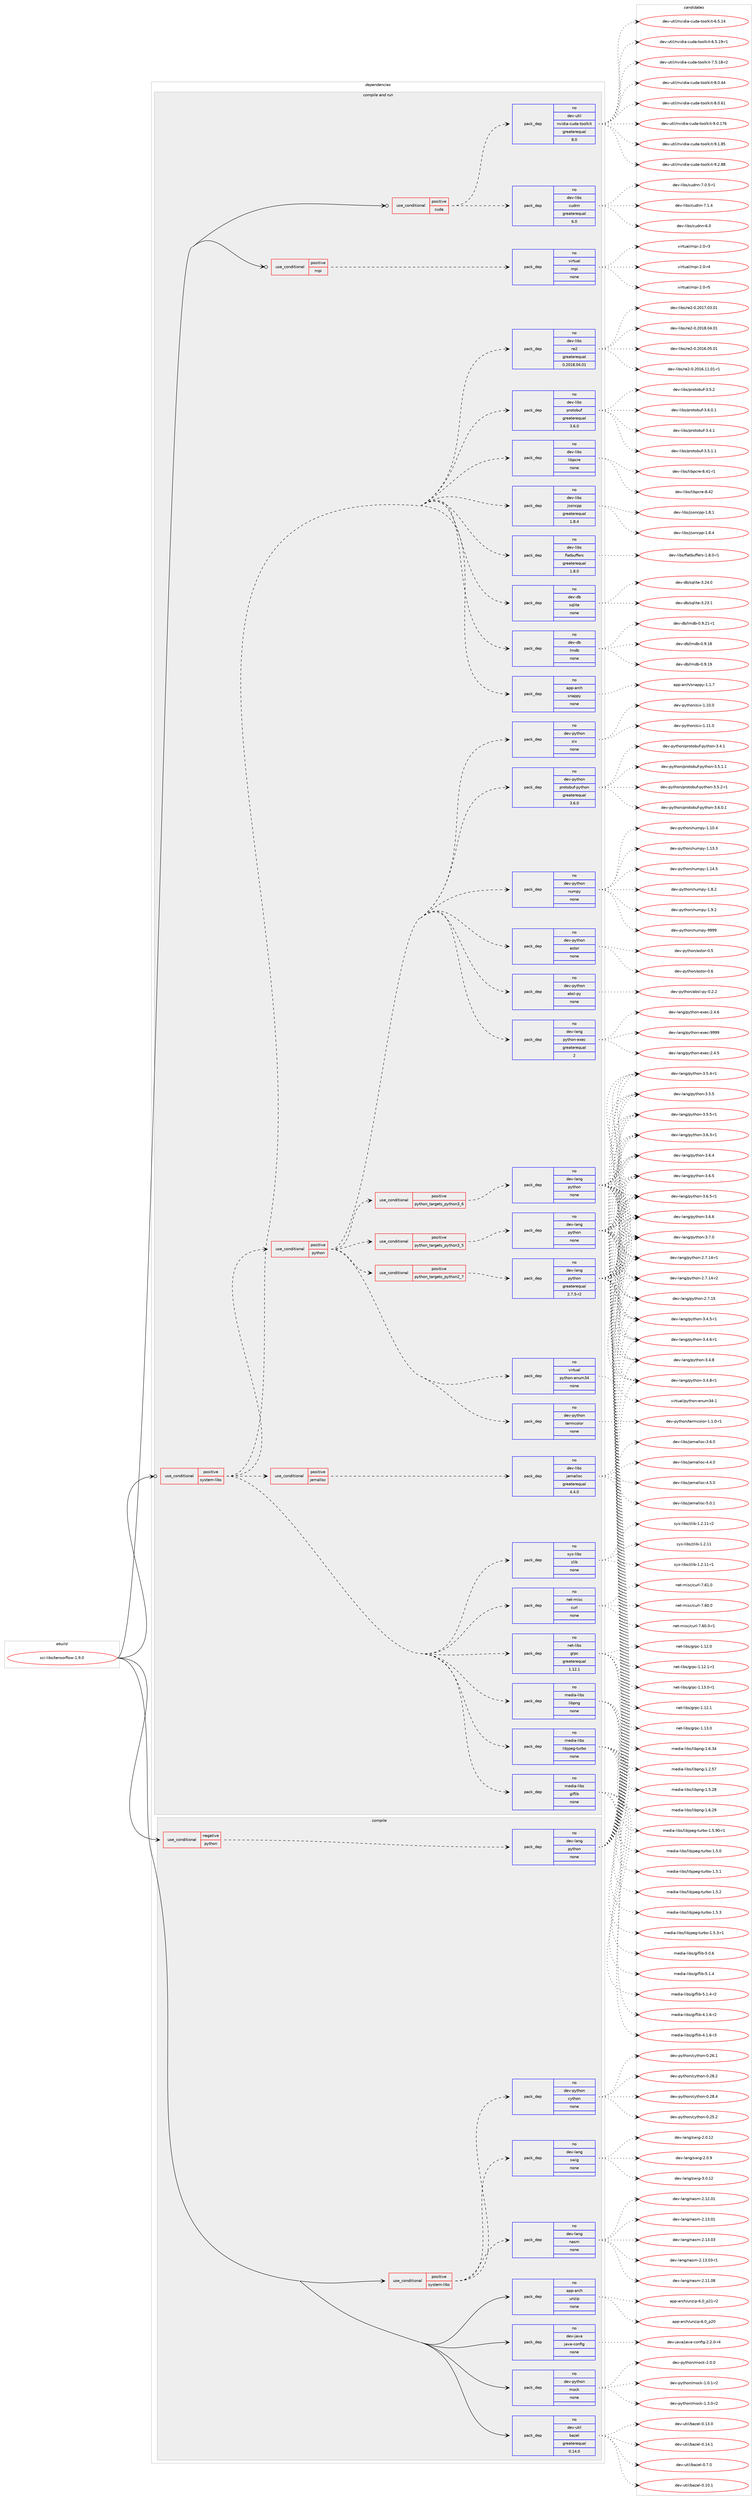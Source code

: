 digraph prolog {

# *************
# Graph options
# *************

newrank=true;
concentrate=true;
compound=true;
graph [rankdir=LR,fontname=Helvetica,fontsize=10,ranksep=1.5];#, ranksep=2.5, nodesep=0.2];
edge  [arrowhead=vee];
node  [fontname=Helvetica,fontsize=10];

# **********
# The ebuild
# **********

subgraph cluster_leftcol {
color=gray;
rank=same;
label=<<i>ebuild</i>>;
id [label="sci-libs/tensorflow-1.9.0", color=red, width=4, href="../sci-libs/tensorflow-1.9.0.svg"];
}

# ****************
# The dependencies
# ****************

subgraph cluster_midcol {
color=gray;
label=<<i>dependencies</i>>;
subgraph cluster_compile {
fillcolor="#eeeeee";
style=filled;
label=<<i>compile</i>>;
subgraph cond459 {
dependency1829 [label=<<TABLE BORDER="0" CELLBORDER="1" CELLSPACING="0" CELLPADDING="4"><TR><TD ROWSPAN="3" CELLPADDING="10">use_conditional</TD></TR><TR><TD>negative</TD></TR><TR><TD>python</TD></TR></TABLE>>, shape=none, color=red];
subgraph pack1338 {
dependency1830 [label=<<TABLE BORDER="0" CELLBORDER="1" CELLSPACING="0" CELLPADDING="4" WIDTH="220"><TR><TD ROWSPAN="6" CELLPADDING="30">pack_dep</TD></TR><TR><TD WIDTH="110">no</TD></TR><TR><TD>dev-lang</TD></TR><TR><TD>python</TD></TR><TR><TD>none</TD></TR><TR><TD></TD></TR></TABLE>>, shape=none, color=blue];
}
dependency1829:e -> dependency1830:w [weight=20,style="dashed",arrowhead="vee"];
}
id:e -> dependency1829:w [weight=20,style="solid",arrowhead="vee"];
subgraph cond460 {
dependency1831 [label=<<TABLE BORDER="0" CELLBORDER="1" CELLSPACING="0" CELLPADDING="4"><TR><TD ROWSPAN="3" CELLPADDING="10">use_conditional</TD></TR><TR><TD>positive</TD></TR><TR><TD>system-libs</TD></TR></TABLE>>, shape=none, color=red];
subgraph pack1339 {
dependency1832 [label=<<TABLE BORDER="0" CELLBORDER="1" CELLSPACING="0" CELLPADDING="4" WIDTH="220"><TR><TD ROWSPAN="6" CELLPADDING="30">pack_dep</TD></TR><TR><TD WIDTH="110">no</TD></TR><TR><TD>dev-lang</TD></TR><TR><TD>nasm</TD></TR><TR><TD>none</TD></TR><TR><TD></TD></TR></TABLE>>, shape=none, color=blue];
}
dependency1831:e -> dependency1832:w [weight=20,style="dashed",arrowhead="vee"];
subgraph pack1340 {
dependency1833 [label=<<TABLE BORDER="0" CELLBORDER="1" CELLSPACING="0" CELLPADDING="4" WIDTH="220"><TR><TD ROWSPAN="6" CELLPADDING="30">pack_dep</TD></TR><TR><TD WIDTH="110">no</TD></TR><TR><TD>dev-lang</TD></TR><TR><TD>swig</TD></TR><TR><TD>none</TD></TR><TR><TD></TD></TR></TABLE>>, shape=none, color=blue];
}
dependency1831:e -> dependency1833:w [weight=20,style="dashed",arrowhead="vee"];
subgraph pack1341 {
dependency1834 [label=<<TABLE BORDER="0" CELLBORDER="1" CELLSPACING="0" CELLPADDING="4" WIDTH="220"><TR><TD ROWSPAN="6" CELLPADDING="30">pack_dep</TD></TR><TR><TD WIDTH="110">no</TD></TR><TR><TD>dev-python</TD></TR><TR><TD>cython</TD></TR><TR><TD>none</TD></TR><TR><TD></TD></TR></TABLE>>, shape=none, color=blue];
}
dependency1831:e -> dependency1834:w [weight=20,style="dashed",arrowhead="vee"];
}
id:e -> dependency1831:w [weight=20,style="solid",arrowhead="vee"];
subgraph pack1342 {
dependency1835 [label=<<TABLE BORDER="0" CELLBORDER="1" CELLSPACING="0" CELLPADDING="4" WIDTH="220"><TR><TD ROWSPAN="6" CELLPADDING="30">pack_dep</TD></TR><TR><TD WIDTH="110">no</TD></TR><TR><TD>app-arch</TD></TR><TR><TD>unzip</TD></TR><TR><TD>none</TD></TR><TR><TD></TD></TR></TABLE>>, shape=none, color=blue];
}
id:e -> dependency1835:w [weight=20,style="solid",arrowhead="vee"];
subgraph pack1343 {
dependency1836 [label=<<TABLE BORDER="0" CELLBORDER="1" CELLSPACING="0" CELLPADDING="4" WIDTH="220"><TR><TD ROWSPAN="6" CELLPADDING="30">pack_dep</TD></TR><TR><TD WIDTH="110">no</TD></TR><TR><TD>dev-java</TD></TR><TR><TD>java-config</TD></TR><TR><TD>none</TD></TR><TR><TD></TD></TR></TABLE>>, shape=none, color=blue];
}
id:e -> dependency1836:w [weight=20,style="solid",arrowhead="vee"];
subgraph pack1344 {
dependency1837 [label=<<TABLE BORDER="0" CELLBORDER="1" CELLSPACING="0" CELLPADDING="4" WIDTH="220"><TR><TD ROWSPAN="6" CELLPADDING="30">pack_dep</TD></TR><TR><TD WIDTH="110">no</TD></TR><TR><TD>dev-python</TD></TR><TR><TD>mock</TD></TR><TR><TD>none</TD></TR><TR><TD></TD></TR></TABLE>>, shape=none, color=blue];
}
id:e -> dependency1837:w [weight=20,style="solid",arrowhead="vee"];
subgraph pack1345 {
dependency1838 [label=<<TABLE BORDER="0" CELLBORDER="1" CELLSPACING="0" CELLPADDING="4" WIDTH="220"><TR><TD ROWSPAN="6" CELLPADDING="30">pack_dep</TD></TR><TR><TD WIDTH="110">no</TD></TR><TR><TD>dev-util</TD></TR><TR><TD>bazel</TD></TR><TR><TD>greaterequal</TD></TR><TR><TD>0.14.0</TD></TR></TABLE>>, shape=none, color=blue];
}
id:e -> dependency1838:w [weight=20,style="solid",arrowhead="vee"];
}
subgraph cluster_compileandrun {
fillcolor="#eeeeee";
style=filled;
label=<<i>compile and run</i>>;
subgraph cond461 {
dependency1839 [label=<<TABLE BORDER="0" CELLBORDER="1" CELLSPACING="0" CELLPADDING="4"><TR><TD ROWSPAN="3" CELLPADDING="10">use_conditional</TD></TR><TR><TD>positive</TD></TR><TR><TD>cuda</TD></TR></TABLE>>, shape=none, color=red];
subgraph pack1346 {
dependency1840 [label=<<TABLE BORDER="0" CELLBORDER="1" CELLSPACING="0" CELLPADDING="4" WIDTH="220"><TR><TD ROWSPAN="6" CELLPADDING="30">pack_dep</TD></TR><TR><TD WIDTH="110">no</TD></TR><TR><TD>dev-util</TD></TR><TR><TD>nvidia-cuda-toolkit</TD></TR><TR><TD>greaterequal</TD></TR><TR><TD>8.0</TD></TR></TABLE>>, shape=none, color=blue];
}
dependency1839:e -> dependency1840:w [weight=20,style="dashed",arrowhead="vee"];
subgraph pack1347 {
dependency1841 [label=<<TABLE BORDER="0" CELLBORDER="1" CELLSPACING="0" CELLPADDING="4" WIDTH="220"><TR><TD ROWSPAN="6" CELLPADDING="30">pack_dep</TD></TR><TR><TD WIDTH="110">no</TD></TR><TR><TD>dev-libs</TD></TR><TR><TD>cudnn</TD></TR><TR><TD>greaterequal</TD></TR><TR><TD>6.0</TD></TR></TABLE>>, shape=none, color=blue];
}
dependency1839:e -> dependency1841:w [weight=20,style="dashed",arrowhead="vee"];
}
id:e -> dependency1839:w [weight=20,style="solid",arrowhead="odotvee"];
subgraph cond462 {
dependency1842 [label=<<TABLE BORDER="0" CELLBORDER="1" CELLSPACING="0" CELLPADDING="4"><TR><TD ROWSPAN="3" CELLPADDING="10">use_conditional</TD></TR><TR><TD>positive</TD></TR><TR><TD>mpi</TD></TR></TABLE>>, shape=none, color=red];
subgraph pack1348 {
dependency1843 [label=<<TABLE BORDER="0" CELLBORDER="1" CELLSPACING="0" CELLPADDING="4" WIDTH="220"><TR><TD ROWSPAN="6" CELLPADDING="30">pack_dep</TD></TR><TR><TD WIDTH="110">no</TD></TR><TR><TD>virtual</TD></TR><TR><TD>mpi</TD></TR><TR><TD>none</TD></TR><TR><TD></TD></TR></TABLE>>, shape=none, color=blue];
}
dependency1842:e -> dependency1843:w [weight=20,style="dashed",arrowhead="vee"];
}
id:e -> dependency1842:w [weight=20,style="solid",arrowhead="odotvee"];
subgraph cond463 {
dependency1844 [label=<<TABLE BORDER="0" CELLBORDER="1" CELLSPACING="0" CELLPADDING="4"><TR><TD ROWSPAN="3" CELLPADDING="10">use_conditional</TD></TR><TR><TD>positive</TD></TR><TR><TD>system-libs</TD></TR></TABLE>>, shape=none, color=red];
subgraph pack1349 {
dependency1845 [label=<<TABLE BORDER="0" CELLBORDER="1" CELLSPACING="0" CELLPADDING="4" WIDTH="220"><TR><TD ROWSPAN="6" CELLPADDING="30">pack_dep</TD></TR><TR><TD WIDTH="110">no</TD></TR><TR><TD>app-arch</TD></TR><TR><TD>snappy</TD></TR><TR><TD>none</TD></TR><TR><TD></TD></TR></TABLE>>, shape=none, color=blue];
}
dependency1844:e -> dependency1845:w [weight=20,style="dashed",arrowhead="vee"];
subgraph pack1350 {
dependency1846 [label=<<TABLE BORDER="0" CELLBORDER="1" CELLSPACING="0" CELLPADDING="4" WIDTH="220"><TR><TD ROWSPAN="6" CELLPADDING="30">pack_dep</TD></TR><TR><TD WIDTH="110">no</TD></TR><TR><TD>dev-db</TD></TR><TR><TD>lmdb</TD></TR><TR><TD>none</TD></TR><TR><TD></TD></TR></TABLE>>, shape=none, color=blue];
}
dependency1844:e -> dependency1846:w [weight=20,style="dashed",arrowhead="vee"];
subgraph pack1351 {
dependency1847 [label=<<TABLE BORDER="0" CELLBORDER="1" CELLSPACING="0" CELLPADDING="4" WIDTH="220"><TR><TD ROWSPAN="6" CELLPADDING="30">pack_dep</TD></TR><TR><TD WIDTH="110">no</TD></TR><TR><TD>dev-db</TD></TR><TR><TD>sqlite</TD></TR><TR><TD>none</TD></TR><TR><TD></TD></TR></TABLE>>, shape=none, color=blue];
}
dependency1844:e -> dependency1847:w [weight=20,style="dashed",arrowhead="vee"];
subgraph pack1352 {
dependency1848 [label=<<TABLE BORDER="0" CELLBORDER="1" CELLSPACING="0" CELLPADDING="4" WIDTH="220"><TR><TD ROWSPAN="6" CELLPADDING="30">pack_dep</TD></TR><TR><TD WIDTH="110">no</TD></TR><TR><TD>dev-libs</TD></TR><TR><TD>flatbuffers</TD></TR><TR><TD>greaterequal</TD></TR><TR><TD>1.8.0</TD></TR></TABLE>>, shape=none, color=blue];
}
dependency1844:e -> dependency1848:w [weight=20,style="dashed",arrowhead="vee"];
subgraph pack1353 {
dependency1849 [label=<<TABLE BORDER="0" CELLBORDER="1" CELLSPACING="0" CELLPADDING="4" WIDTH="220"><TR><TD ROWSPAN="6" CELLPADDING="30">pack_dep</TD></TR><TR><TD WIDTH="110">no</TD></TR><TR><TD>dev-libs</TD></TR><TR><TD>jsoncpp</TD></TR><TR><TD>greaterequal</TD></TR><TR><TD>1.8.4</TD></TR></TABLE>>, shape=none, color=blue];
}
dependency1844:e -> dependency1849:w [weight=20,style="dashed",arrowhead="vee"];
subgraph pack1354 {
dependency1850 [label=<<TABLE BORDER="0" CELLBORDER="1" CELLSPACING="0" CELLPADDING="4" WIDTH="220"><TR><TD ROWSPAN="6" CELLPADDING="30">pack_dep</TD></TR><TR><TD WIDTH="110">no</TD></TR><TR><TD>dev-libs</TD></TR><TR><TD>libpcre</TD></TR><TR><TD>none</TD></TR><TR><TD></TD></TR></TABLE>>, shape=none, color=blue];
}
dependency1844:e -> dependency1850:w [weight=20,style="dashed",arrowhead="vee"];
subgraph pack1355 {
dependency1851 [label=<<TABLE BORDER="0" CELLBORDER="1" CELLSPACING="0" CELLPADDING="4" WIDTH="220"><TR><TD ROWSPAN="6" CELLPADDING="30">pack_dep</TD></TR><TR><TD WIDTH="110">no</TD></TR><TR><TD>dev-libs</TD></TR><TR><TD>protobuf</TD></TR><TR><TD>greaterequal</TD></TR><TR><TD>3.6.0</TD></TR></TABLE>>, shape=none, color=blue];
}
dependency1844:e -> dependency1851:w [weight=20,style="dashed",arrowhead="vee"];
subgraph pack1356 {
dependency1852 [label=<<TABLE BORDER="0" CELLBORDER="1" CELLSPACING="0" CELLPADDING="4" WIDTH="220"><TR><TD ROWSPAN="6" CELLPADDING="30">pack_dep</TD></TR><TR><TD WIDTH="110">no</TD></TR><TR><TD>dev-libs</TD></TR><TR><TD>re2</TD></TR><TR><TD>greaterequal</TD></TR><TR><TD>0.2018.04.01</TD></TR></TABLE>>, shape=none, color=blue];
}
dependency1844:e -> dependency1852:w [weight=20,style="dashed",arrowhead="vee"];
subgraph pack1357 {
dependency1853 [label=<<TABLE BORDER="0" CELLBORDER="1" CELLSPACING="0" CELLPADDING="4" WIDTH="220"><TR><TD ROWSPAN="6" CELLPADDING="30">pack_dep</TD></TR><TR><TD WIDTH="110">no</TD></TR><TR><TD>media-libs</TD></TR><TR><TD>giflib</TD></TR><TR><TD>none</TD></TR><TR><TD></TD></TR></TABLE>>, shape=none, color=blue];
}
dependency1844:e -> dependency1853:w [weight=20,style="dashed",arrowhead="vee"];
subgraph pack1358 {
dependency1854 [label=<<TABLE BORDER="0" CELLBORDER="1" CELLSPACING="0" CELLPADDING="4" WIDTH="220"><TR><TD ROWSPAN="6" CELLPADDING="30">pack_dep</TD></TR><TR><TD WIDTH="110">no</TD></TR><TR><TD>media-libs</TD></TR><TR><TD>libjpeg-turbo</TD></TR><TR><TD>none</TD></TR><TR><TD></TD></TR></TABLE>>, shape=none, color=blue];
}
dependency1844:e -> dependency1854:w [weight=20,style="dashed",arrowhead="vee"];
subgraph pack1359 {
dependency1855 [label=<<TABLE BORDER="0" CELLBORDER="1" CELLSPACING="0" CELLPADDING="4" WIDTH="220"><TR><TD ROWSPAN="6" CELLPADDING="30">pack_dep</TD></TR><TR><TD WIDTH="110">no</TD></TR><TR><TD>media-libs</TD></TR><TR><TD>libpng</TD></TR><TR><TD>none</TD></TR><TR><TD></TD></TR></TABLE>>, shape=none, color=blue];
}
dependency1844:e -> dependency1855:w [weight=20,style="dashed",arrowhead="vee"];
subgraph pack1360 {
dependency1856 [label=<<TABLE BORDER="0" CELLBORDER="1" CELLSPACING="0" CELLPADDING="4" WIDTH="220"><TR><TD ROWSPAN="6" CELLPADDING="30">pack_dep</TD></TR><TR><TD WIDTH="110">no</TD></TR><TR><TD>net-libs</TD></TR><TR><TD>grpc</TD></TR><TR><TD>greaterequal</TD></TR><TR><TD>1.12.1</TD></TR></TABLE>>, shape=none, color=blue];
}
dependency1844:e -> dependency1856:w [weight=20,style="dashed",arrowhead="vee"];
subgraph pack1361 {
dependency1857 [label=<<TABLE BORDER="0" CELLBORDER="1" CELLSPACING="0" CELLPADDING="4" WIDTH="220"><TR><TD ROWSPAN="6" CELLPADDING="30">pack_dep</TD></TR><TR><TD WIDTH="110">no</TD></TR><TR><TD>net-misc</TD></TR><TR><TD>curl</TD></TR><TR><TD>none</TD></TR><TR><TD></TD></TR></TABLE>>, shape=none, color=blue];
}
dependency1844:e -> dependency1857:w [weight=20,style="dashed",arrowhead="vee"];
subgraph pack1362 {
dependency1858 [label=<<TABLE BORDER="0" CELLBORDER="1" CELLSPACING="0" CELLPADDING="4" WIDTH="220"><TR><TD ROWSPAN="6" CELLPADDING="30">pack_dep</TD></TR><TR><TD WIDTH="110">no</TD></TR><TR><TD>sys-libs</TD></TR><TR><TD>zlib</TD></TR><TR><TD>none</TD></TR><TR><TD></TD></TR></TABLE>>, shape=none, color=blue];
}
dependency1844:e -> dependency1858:w [weight=20,style="dashed",arrowhead="vee"];
subgraph cond464 {
dependency1859 [label=<<TABLE BORDER="0" CELLBORDER="1" CELLSPACING="0" CELLPADDING="4"><TR><TD ROWSPAN="3" CELLPADDING="10">use_conditional</TD></TR><TR><TD>positive</TD></TR><TR><TD>jemalloc</TD></TR></TABLE>>, shape=none, color=red];
subgraph pack1363 {
dependency1860 [label=<<TABLE BORDER="0" CELLBORDER="1" CELLSPACING="0" CELLPADDING="4" WIDTH="220"><TR><TD ROWSPAN="6" CELLPADDING="30">pack_dep</TD></TR><TR><TD WIDTH="110">no</TD></TR><TR><TD>dev-libs</TD></TR><TR><TD>jemalloc</TD></TR><TR><TD>greaterequal</TD></TR><TR><TD>4.4.0</TD></TR></TABLE>>, shape=none, color=blue];
}
dependency1859:e -> dependency1860:w [weight=20,style="dashed",arrowhead="vee"];
}
dependency1844:e -> dependency1859:w [weight=20,style="dashed",arrowhead="vee"];
subgraph cond465 {
dependency1861 [label=<<TABLE BORDER="0" CELLBORDER="1" CELLSPACING="0" CELLPADDING="4"><TR><TD ROWSPAN="3" CELLPADDING="10">use_conditional</TD></TR><TR><TD>positive</TD></TR><TR><TD>python</TD></TR></TABLE>>, shape=none, color=red];
subgraph cond466 {
dependency1862 [label=<<TABLE BORDER="0" CELLBORDER="1" CELLSPACING="0" CELLPADDING="4"><TR><TD ROWSPAN="3" CELLPADDING="10">use_conditional</TD></TR><TR><TD>positive</TD></TR><TR><TD>python_targets_python2_7</TD></TR></TABLE>>, shape=none, color=red];
subgraph pack1364 {
dependency1863 [label=<<TABLE BORDER="0" CELLBORDER="1" CELLSPACING="0" CELLPADDING="4" WIDTH="220"><TR><TD ROWSPAN="6" CELLPADDING="30">pack_dep</TD></TR><TR><TD WIDTH="110">no</TD></TR><TR><TD>dev-lang</TD></TR><TR><TD>python</TD></TR><TR><TD>greaterequal</TD></TR><TR><TD>2.7.5-r2</TD></TR></TABLE>>, shape=none, color=blue];
}
dependency1862:e -> dependency1863:w [weight=20,style="dashed",arrowhead="vee"];
}
dependency1861:e -> dependency1862:w [weight=20,style="dashed",arrowhead="vee"];
subgraph cond467 {
dependency1864 [label=<<TABLE BORDER="0" CELLBORDER="1" CELLSPACING="0" CELLPADDING="4"><TR><TD ROWSPAN="3" CELLPADDING="10">use_conditional</TD></TR><TR><TD>positive</TD></TR><TR><TD>python_targets_python3_5</TD></TR></TABLE>>, shape=none, color=red];
subgraph pack1365 {
dependency1865 [label=<<TABLE BORDER="0" CELLBORDER="1" CELLSPACING="0" CELLPADDING="4" WIDTH="220"><TR><TD ROWSPAN="6" CELLPADDING="30">pack_dep</TD></TR><TR><TD WIDTH="110">no</TD></TR><TR><TD>dev-lang</TD></TR><TR><TD>python</TD></TR><TR><TD>none</TD></TR><TR><TD></TD></TR></TABLE>>, shape=none, color=blue];
}
dependency1864:e -> dependency1865:w [weight=20,style="dashed",arrowhead="vee"];
}
dependency1861:e -> dependency1864:w [weight=20,style="dashed",arrowhead="vee"];
subgraph cond468 {
dependency1866 [label=<<TABLE BORDER="0" CELLBORDER="1" CELLSPACING="0" CELLPADDING="4"><TR><TD ROWSPAN="3" CELLPADDING="10">use_conditional</TD></TR><TR><TD>positive</TD></TR><TR><TD>python_targets_python3_6</TD></TR></TABLE>>, shape=none, color=red];
subgraph pack1366 {
dependency1867 [label=<<TABLE BORDER="0" CELLBORDER="1" CELLSPACING="0" CELLPADDING="4" WIDTH="220"><TR><TD ROWSPAN="6" CELLPADDING="30">pack_dep</TD></TR><TR><TD WIDTH="110">no</TD></TR><TR><TD>dev-lang</TD></TR><TR><TD>python</TD></TR><TR><TD>none</TD></TR><TR><TD></TD></TR></TABLE>>, shape=none, color=blue];
}
dependency1866:e -> dependency1867:w [weight=20,style="dashed",arrowhead="vee"];
}
dependency1861:e -> dependency1866:w [weight=20,style="dashed",arrowhead="vee"];
subgraph pack1367 {
dependency1868 [label=<<TABLE BORDER="0" CELLBORDER="1" CELLSPACING="0" CELLPADDING="4" WIDTH="220"><TR><TD ROWSPAN="6" CELLPADDING="30">pack_dep</TD></TR><TR><TD WIDTH="110">no</TD></TR><TR><TD>dev-lang</TD></TR><TR><TD>python-exec</TD></TR><TR><TD>greaterequal</TD></TR><TR><TD>2</TD></TR></TABLE>>, shape=none, color=blue];
}
dependency1861:e -> dependency1868:w [weight=20,style="dashed",arrowhead="vee"];
subgraph pack1368 {
dependency1869 [label=<<TABLE BORDER="0" CELLBORDER="1" CELLSPACING="0" CELLPADDING="4" WIDTH="220"><TR><TD ROWSPAN="6" CELLPADDING="30">pack_dep</TD></TR><TR><TD WIDTH="110">no</TD></TR><TR><TD>dev-python</TD></TR><TR><TD>absl-py</TD></TR><TR><TD>none</TD></TR><TR><TD></TD></TR></TABLE>>, shape=none, color=blue];
}
dependency1861:e -> dependency1869:w [weight=20,style="dashed",arrowhead="vee"];
subgraph pack1369 {
dependency1870 [label=<<TABLE BORDER="0" CELLBORDER="1" CELLSPACING="0" CELLPADDING="4" WIDTH="220"><TR><TD ROWSPAN="6" CELLPADDING="30">pack_dep</TD></TR><TR><TD WIDTH="110">no</TD></TR><TR><TD>dev-python</TD></TR><TR><TD>astor</TD></TR><TR><TD>none</TD></TR><TR><TD></TD></TR></TABLE>>, shape=none, color=blue];
}
dependency1861:e -> dependency1870:w [weight=20,style="dashed",arrowhead="vee"];
subgraph pack1370 {
dependency1871 [label=<<TABLE BORDER="0" CELLBORDER="1" CELLSPACING="0" CELLPADDING="4" WIDTH="220"><TR><TD ROWSPAN="6" CELLPADDING="30">pack_dep</TD></TR><TR><TD WIDTH="110">no</TD></TR><TR><TD>dev-python</TD></TR><TR><TD>numpy</TD></TR><TR><TD>none</TD></TR><TR><TD></TD></TR></TABLE>>, shape=none, color=blue];
}
dependency1861:e -> dependency1871:w [weight=20,style="dashed",arrowhead="vee"];
subgraph pack1371 {
dependency1872 [label=<<TABLE BORDER="0" CELLBORDER="1" CELLSPACING="0" CELLPADDING="4" WIDTH="220"><TR><TD ROWSPAN="6" CELLPADDING="30">pack_dep</TD></TR><TR><TD WIDTH="110">no</TD></TR><TR><TD>dev-python</TD></TR><TR><TD>protobuf-python</TD></TR><TR><TD>greaterequal</TD></TR><TR><TD>3.6.0</TD></TR></TABLE>>, shape=none, color=blue];
}
dependency1861:e -> dependency1872:w [weight=20,style="dashed",arrowhead="vee"];
subgraph pack1372 {
dependency1873 [label=<<TABLE BORDER="0" CELLBORDER="1" CELLSPACING="0" CELLPADDING="4" WIDTH="220"><TR><TD ROWSPAN="6" CELLPADDING="30">pack_dep</TD></TR><TR><TD WIDTH="110">no</TD></TR><TR><TD>dev-python</TD></TR><TR><TD>six</TD></TR><TR><TD>none</TD></TR><TR><TD></TD></TR></TABLE>>, shape=none, color=blue];
}
dependency1861:e -> dependency1873:w [weight=20,style="dashed",arrowhead="vee"];
subgraph pack1373 {
dependency1874 [label=<<TABLE BORDER="0" CELLBORDER="1" CELLSPACING="0" CELLPADDING="4" WIDTH="220"><TR><TD ROWSPAN="6" CELLPADDING="30">pack_dep</TD></TR><TR><TD WIDTH="110">no</TD></TR><TR><TD>dev-python</TD></TR><TR><TD>termcolor</TD></TR><TR><TD>none</TD></TR><TR><TD></TD></TR></TABLE>>, shape=none, color=blue];
}
dependency1861:e -> dependency1874:w [weight=20,style="dashed",arrowhead="vee"];
subgraph pack1374 {
dependency1875 [label=<<TABLE BORDER="0" CELLBORDER="1" CELLSPACING="0" CELLPADDING="4" WIDTH="220"><TR><TD ROWSPAN="6" CELLPADDING="30">pack_dep</TD></TR><TR><TD WIDTH="110">no</TD></TR><TR><TD>virtual</TD></TR><TR><TD>python-enum34</TD></TR><TR><TD>none</TD></TR><TR><TD></TD></TR></TABLE>>, shape=none, color=blue];
}
dependency1861:e -> dependency1875:w [weight=20,style="dashed",arrowhead="vee"];
}
dependency1844:e -> dependency1861:w [weight=20,style="dashed",arrowhead="vee"];
}
id:e -> dependency1844:w [weight=20,style="solid",arrowhead="odotvee"];
}
subgraph cluster_run {
fillcolor="#eeeeee";
style=filled;
label=<<i>run</i>>;
}
}

# **************
# The candidates
# **************

subgraph cluster_choices {
rank=same;
color=gray;
label=<<i>candidates</i>>;

subgraph choice1338 {
color=black;
nodesep=1;
choice100101118451089711010347112121116104111110455046554649524511449 [label="dev-lang/python-2.7.14-r1", color=red, width=4,href="../dev-lang/python-2.7.14-r1.svg"];
choice100101118451089711010347112121116104111110455046554649524511450 [label="dev-lang/python-2.7.14-r2", color=red, width=4,href="../dev-lang/python-2.7.14-r2.svg"];
choice10010111845108971101034711212111610411111045504655464953 [label="dev-lang/python-2.7.15", color=red, width=4,href="../dev-lang/python-2.7.15.svg"];
choice1001011184510897110103471121211161041111104551465246534511449 [label="dev-lang/python-3.4.5-r1", color=red, width=4,href="../dev-lang/python-3.4.5-r1.svg"];
choice1001011184510897110103471121211161041111104551465246544511449 [label="dev-lang/python-3.4.6-r1", color=red, width=4,href="../dev-lang/python-3.4.6-r1.svg"];
choice100101118451089711010347112121116104111110455146524656 [label="dev-lang/python-3.4.8", color=red, width=4,href="../dev-lang/python-3.4.8.svg"];
choice1001011184510897110103471121211161041111104551465246564511449 [label="dev-lang/python-3.4.8-r1", color=red, width=4,href="../dev-lang/python-3.4.8-r1.svg"];
choice1001011184510897110103471121211161041111104551465346524511449 [label="dev-lang/python-3.5.4-r1", color=red, width=4,href="../dev-lang/python-3.5.4-r1.svg"];
choice100101118451089711010347112121116104111110455146534653 [label="dev-lang/python-3.5.5", color=red, width=4,href="../dev-lang/python-3.5.5.svg"];
choice1001011184510897110103471121211161041111104551465346534511449 [label="dev-lang/python-3.5.5-r1", color=red, width=4,href="../dev-lang/python-3.5.5-r1.svg"];
choice1001011184510897110103471121211161041111104551465446514511449 [label="dev-lang/python-3.6.3-r1", color=red, width=4,href="../dev-lang/python-3.6.3-r1.svg"];
choice100101118451089711010347112121116104111110455146544652 [label="dev-lang/python-3.6.4", color=red, width=4,href="../dev-lang/python-3.6.4.svg"];
choice100101118451089711010347112121116104111110455146544653 [label="dev-lang/python-3.6.5", color=red, width=4,href="../dev-lang/python-3.6.5.svg"];
choice1001011184510897110103471121211161041111104551465446534511449 [label="dev-lang/python-3.6.5-r1", color=red, width=4,href="../dev-lang/python-3.6.5-r1.svg"];
choice100101118451089711010347112121116104111110455146544654 [label="dev-lang/python-3.6.6", color=red, width=4,href="../dev-lang/python-3.6.6.svg"];
choice100101118451089711010347112121116104111110455146554648 [label="dev-lang/python-3.7.0", color=red, width=4,href="../dev-lang/python-3.7.0.svg"];
dependency1830:e -> choice100101118451089711010347112121116104111110455046554649524511449:w [style=dotted,weight="100"];
dependency1830:e -> choice100101118451089711010347112121116104111110455046554649524511450:w [style=dotted,weight="100"];
dependency1830:e -> choice10010111845108971101034711212111610411111045504655464953:w [style=dotted,weight="100"];
dependency1830:e -> choice1001011184510897110103471121211161041111104551465246534511449:w [style=dotted,weight="100"];
dependency1830:e -> choice1001011184510897110103471121211161041111104551465246544511449:w [style=dotted,weight="100"];
dependency1830:e -> choice100101118451089711010347112121116104111110455146524656:w [style=dotted,weight="100"];
dependency1830:e -> choice1001011184510897110103471121211161041111104551465246564511449:w [style=dotted,weight="100"];
dependency1830:e -> choice1001011184510897110103471121211161041111104551465346524511449:w [style=dotted,weight="100"];
dependency1830:e -> choice100101118451089711010347112121116104111110455146534653:w [style=dotted,weight="100"];
dependency1830:e -> choice1001011184510897110103471121211161041111104551465346534511449:w [style=dotted,weight="100"];
dependency1830:e -> choice1001011184510897110103471121211161041111104551465446514511449:w [style=dotted,weight="100"];
dependency1830:e -> choice100101118451089711010347112121116104111110455146544652:w [style=dotted,weight="100"];
dependency1830:e -> choice100101118451089711010347112121116104111110455146544653:w [style=dotted,weight="100"];
dependency1830:e -> choice1001011184510897110103471121211161041111104551465446534511449:w [style=dotted,weight="100"];
dependency1830:e -> choice100101118451089711010347112121116104111110455146544654:w [style=dotted,weight="100"];
dependency1830:e -> choice100101118451089711010347112121116104111110455146554648:w [style=dotted,weight="100"];
}
subgraph choice1339 {
color=black;
nodesep=1;
choice100101118451089711010347110971151094550464949464856 [label="dev-lang/nasm-2.11.08", color=red, width=4,href="../dev-lang/nasm-2.11.08.svg"];
choice100101118451089711010347110971151094550464950464849 [label="dev-lang/nasm-2.12.01", color=red, width=4,href="../dev-lang/nasm-2.12.01.svg"];
choice100101118451089711010347110971151094550464951464849 [label="dev-lang/nasm-2.13.01", color=red, width=4,href="../dev-lang/nasm-2.13.01.svg"];
choice100101118451089711010347110971151094550464951464851 [label="dev-lang/nasm-2.13.03", color=red, width=4,href="../dev-lang/nasm-2.13.03.svg"];
choice1001011184510897110103471109711510945504649514648514511449 [label="dev-lang/nasm-2.13.03-r1", color=red, width=4,href="../dev-lang/nasm-2.13.03-r1.svg"];
dependency1832:e -> choice100101118451089711010347110971151094550464949464856:w [style=dotted,weight="100"];
dependency1832:e -> choice100101118451089711010347110971151094550464950464849:w [style=dotted,weight="100"];
dependency1832:e -> choice100101118451089711010347110971151094550464951464849:w [style=dotted,weight="100"];
dependency1832:e -> choice100101118451089711010347110971151094550464951464851:w [style=dotted,weight="100"];
dependency1832:e -> choice1001011184510897110103471109711510945504649514648514511449:w [style=dotted,weight="100"];
}
subgraph choice1340 {
color=black;
nodesep=1;
choice10010111845108971101034711511910510345504648464950 [label="dev-lang/swig-2.0.12", color=red, width=4,href="../dev-lang/swig-2.0.12.svg"];
choice100101118451089711010347115119105103455046484657 [label="dev-lang/swig-2.0.9", color=red, width=4,href="../dev-lang/swig-2.0.9.svg"];
choice10010111845108971101034711511910510345514648464950 [label="dev-lang/swig-3.0.12", color=red, width=4,href="../dev-lang/swig-3.0.12.svg"];
dependency1833:e -> choice10010111845108971101034711511910510345504648464950:w [style=dotted,weight="100"];
dependency1833:e -> choice100101118451089711010347115119105103455046484657:w [style=dotted,weight="100"];
dependency1833:e -> choice10010111845108971101034711511910510345514648464950:w [style=dotted,weight="100"];
}
subgraph choice1341 {
color=black;
nodesep=1;
choice10010111845112121116104111110479912111610411111045484650534650 [label="dev-python/cython-0.25.2", color=red, width=4,href="../dev-python/cython-0.25.2.svg"];
choice10010111845112121116104111110479912111610411111045484650544649 [label="dev-python/cython-0.26.1", color=red, width=4,href="../dev-python/cython-0.26.1.svg"];
choice10010111845112121116104111110479912111610411111045484650564650 [label="dev-python/cython-0.28.2", color=red, width=4,href="../dev-python/cython-0.28.2.svg"];
choice10010111845112121116104111110479912111610411111045484650564652 [label="dev-python/cython-0.28.4", color=red, width=4,href="../dev-python/cython-0.28.4.svg"];
dependency1834:e -> choice10010111845112121116104111110479912111610411111045484650534650:w [style=dotted,weight="100"];
dependency1834:e -> choice10010111845112121116104111110479912111610411111045484650544649:w [style=dotted,weight="100"];
dependency1834:e -> choice10010111845112121116104111110479912111610411111045484650564650:w [style=dotted,weight="100"];
dependency1834:e -> choice10010111845112121116104111110479912111610411111045484650564652:w [style=dotted,weight="100"];
}
subgraph choice1342 {
color=black;
nodesep=1;
choice971121124597114991044711711012210511245544648951125048 [label="app-arch/unzip-6.0_p20", color=red, width=4,href="../app-arch/unzip-6.0_p20.svg"];
choice9711211245971149910447117110122105112455446489511250494511450 [label="app-arch/unzip-6.0_p21-r2", color=red, width=4,href="../app-arch/unzip-6.0_p21-r2.svg"];
dependency1835:e -> choice971121124597114991044711711012210511245544648951125048:w [style=dotted,weight="100"];
dependency1835:e -> choice9711211245971149910447117110122105112455446489511250494511450:w [style=dotted,weight="100"];
}
subgraph choice1343 {
color=black;
nodesep=1;
choice10010111845106971189747106971189745991111101021051034550465046484511452 [label="dev-java/java-config-2.2.0-r4", color=red, width=4,href="../dev-java/java-config-2.2.0-r4.svg"];
dependency1836:e -> choice10010111845106971189747106971189745991111101021051034550465046484511452:w [style=dotted,weight="100"];
}
subgraph choice1344 {
color=black;
nodesep=1;
choice1001011184511212111610411111047109111991074549464846494511450 [label="dev-python/mock-1.0.1-r2", color=red, width=4,href="../dev-python/mock-1.0.1-r2.svg"];
choice1001011184511212111610411111047109111991074549465146484511450 [label="dev-python/mock-1.3.0-r2", color=red, width=4,href="../dev-python/mock-1.3.0-r2.svg"];
choice100101118451121211161041111104710911199107455046484648 [label="dev-python/mock-2.0.0", color=red, width=4,href="../dev-python/mock-2.0.0.svg"];
dependency1837:e -> choice1001011184511212111610411111047109111991074549464846494511450:w [style=dotted,weight="100"];
dependency1837:e -> choice1001011184511212111610411111047109111991074549465146484511450:w [style=dotted,weight="100"];
dependency1837:e -> choice100101118451121211161041111104710911199107455046484648:w [style=dotted,weight="100"];
}
subgraph choice1345 {
color=black;
nodesep=1;
choice1001011184511711610510847989712210110845484649484649 [label="dev-util/bazel-0.10.1", color=red, width=4,href="../dev-util/bazel-0.10.1.svg"];
choice1001011184511711610510847989712210110845484649514648 [label="dev-util/bazel-0.13.0", color=red, width=4,href="../dev-util/bazel-0.13.0.svg"];
choice1001011184511711610510847989712210110845484649524649 [label="dev-util/bazel-0.14.1", color=red, width=4,href="../dev-util/bazel-0.14.1.svg"];
choice10010111845117116105108479897122101108454846554648 [label="dev-util/bazel-0.7.0", color=red, width=4,href="../dev-util/bazel-0.7.0.svg"];
dependency1838:e -> choice1001011184511711610510847989712210110845484649484649:w [style=dotted,weight="100"];
dependency1838:e -> choice1001011184511711610510847989712210110845484649514648:w [style=dotted,weight="100"];
dependency1838:e -> choice1001011184511711610510847989712210110845484649524649:w [style=dotted,weight="100"];
dependency1838:e -> choice10010111845117116105108479897122101108454846554648:w [style=dotted,weight="100"];
}
subgraph choice1346 {
color=black;
nodesep=1;
choice1001011184511711610510847110118105100105974599117100974511611111110810710511645544653464952 [label="dev-util/nvidia-cuda-toolkit-6.5.14", color=red, width=4,href="../dev-util/nvidia-cuda-toolkit-6.5.14.svg"];
choice10010111845117116105108471101181051001059745991171009745116111111108107105116455446534649574511449 [label="dev-util/nvidia-cuda-toolkit-6.5.19-r1", color=red, width=4,href="../dev-util/nvidia-cuda-toolkit-6.5.19-r1.svg"];
choice10010111845117116105108471101181051001059745991171009745116111111108107105116455546534649564511450 [label="dev-util/nvidia-cuda-toolkit-7.5.18-r2", color=red, width=4,href="../dev-util/nvidia-cuda-toolkit-7.5.18-r2.svg"];
choice1001011184511711610510847110118105100105974599117100974511611111110810710511645564648465252 [label="dev-util/nvidia-cuda-toolkit-8.0.44", color=red, width=4,href="../dev-util/nvidia-cuda-toolkit-8.0.44.svg"];
choice1001011184511711610510847110118105100105974599117100974511611111110810710511645564648465449 [label="dev-util/nvidia-cuda-toolkit-8.0.61", color=red, width=4,href="../dev-util/nvidia-cuda-toolkit-8.0.61.svg"];
choice100101118451171161051084711011810510010597459911710097451161111111081071051164557464846495554 [label="dev-util/nvidia-cuda-toolkit-9.0.176", color=red, width=4,href="../dev-util/nvidia-cuda-toolkit-9.0.176.svg"];
choice1001011184511711610510847110118105100105974599117100974511611111110810710511645574649465653 [label="dev-util/nvidia-cuda-toolkit-9.1.85", color=red, width=4,href="../dev-util/nvidia-cuda-toolkit-9.1.85.svg"];
choice1001011184511711610510847110118105100105974599117100974511611111110810710511645574650465656 [label="dev-util/nvidia-cuda-toolkit-9.2.88", color=red, width=4,href="../dev-util/nvidia-cuda-toolkit-9.2.88.svg"];
dependency1840:e -> choice1001011184511711610510847110118105100105974599117100974511611111110810710511645544653464952:w [style=dotted,weight="100"];
dependency1840:e -> choice10010111845117116105108471101181051001059745991171009745116111111108107105116455446534649574511449:w [style=dotted,weight="100"];
dependency1840:e -> choice10010111845117116105108471101181051001059745991171009745116111111108107105116455546534649564511450:w [style=dotted,weight="100"];
dependency1840:e -> choice1001011184511711610510847110118105100105974599117100974511611111110810710511645564648465252:w [style=dotted,weight="100"];
dependency1840:e -> choice1001011184511711610510847110118105100105974599117100974511611111110810710511645564648465449:w [style=dotted,weight="100"];
dependency1840:e -> choice100101118451171161051084711011810510010597459911710097451161111111081071051164557464846495554:w [style=dotted,weight="100"];
dependency1840:e -> choice1001011184511711610510847110118105100105974599117100974511611111110810710511645574649465653:w [style=dotted,weight="100"];
dependency1840:e -> choice1001011184511711610510847110118105100105974599117100974511611111110810710511645574650465656:w [style=dotted,weight="100"];
}
subgraph choice1347 {
color=black;
nodesep=1;
choice1001011184510810598115479911710011011045544648 [label="dev-libs/cudnn-6.0", color=red, width=4,href="../dev-libs/cudnn-6.0.svg"];
choice100101118451081059811547991171001101104555464846534511449 [label="dev-libs/cudnn-7.0.5-r1", color=red, width=4,href="../dev-libs/cudnn-7.0.5-r1.svg"];
choice10010111845108105981154799117100110110455546494652 [label="dev-libs/cudnn-7.1.4", color=red, width=4,href="../dev-libs/cudnn-7.1.4.svg"];
dependency1841:e -> choice1001011184510810598115479911710011011045544648:w [style=dotted,weight="100"];
dependency1841:e -> choice100101118451081059811547991171001101104555464846534511449:w [style=dotted,weight="100"];
dependency1841:e -> choice10010111845108105981154799117100110110455546494652:w [style=dotted,weight="100"];
}
subgraph choice1348 {
color=black;
nodesep=1;
choice1181051141161179710847109112105455046484511451 [label="virtual/mpi-2.0-r3", color=red, width=4,href="../virtual/mpi-2.0-r3.svg"];
choice1181051141161179710847109112105455046484511452 [label="virtual/mpi-2.0-r4", color=red, width=4,href="../virtual/mpi-2.0-r4.svg"];
choice1181051141161179710847109112105455046484511453 [label="virtual/mpi-2.0-r5", color=red, width=4,href="../virtual/mpi-2.0-r5.svg"];
dependency1843:e -> choice1181051141161179710847109112105455046484511451:w [style=dotted,weight="100"];
dependency1843:e -> choice1181051141161179710847109112105455046484511452:w [style=dotted,weight="100"];
dependency1843:e -> choice1181051141161179710847109112105455046484511453:w [style=dotted,weight="100"];
}
subgraph choice1349 {
color=black;
nodesep=1;
choice971121124597114991044711511097112112121454946494655 [label="app-arch/snappy-1.1.7", color=red, width=4,href="../app-arch/snappy-1.1.7.svg"];
dependency1845:e -> choice971121124597114991044711511097112112121454946494655:w [style=dotted,weight="100"];
}
subgraph choice1350 {
color=black;
nodesep=1;
choice1001011184510098471081091009845484657464956 [label="dev-db/lmdb-0.9.18", color=red, width=4,href="../dev-db/lmdb-0.9.18.svg"];
choice1001011184510098471081091009845484657464957 [label="dev-db/lmdb-0.9.19", color=red, width=4,href="../dev-db/lmdb-0.9.19.svg"];
choice10010111845100984710810910098454846574650494511449 [label="dev-db/lmdb-0.9.21-r1", color=red, width=4,href="../dev-db/lmdb-0.9.21-r1.svg"];
dependency1846:e -> choice1001011184510098471081091009845484657464956:w [style=dotted,weight="100"];
dependency1846:e -> choice1001011184510098471081091009845484657464957:w [style=dotted,weight="100"];
dependency1846:e -> choice10010111845100984710810910098454846574650494511449:w [style=dotted,weight="100"];
}
subgraph choice1351 {
color=black;
nodesep=1;
choice10010111845100984711511310810511610145514650514649 [label="dev-db/sqlite-3.23.1", color=red, width=4,href="../dev-db/sqlite-3.23.1.svg"];
choice10010111845100984711511310810511610145514650524648 [label="dev-db/sqlite-3.24.0", color=red, width=4,href="../dev-db/sqlite-3.24.0.svg"];
dependency1847:e -> choice10010111845100984711511310810511610145514650514649:w [style=dotted,weight="100"];
dependency1847:e -> choice10010111845100984711511310810511610145514650524648:w [style=dotted,weight="100"];
}
subgraph choice1352 {
color=black;
nodesep=1;
choice10010111845108105981154710210897116981171021021011141154549465646484511449 [label="dev-libs/flatbuffers-1.8.0-r1", color=red, width=4,href="../dev-libs/flatbuffers-1.8.0-r1.svg"];
dependency1848:e -> choice10010111845108105981154710210897116981171021021011141154549465646484511449:w [style=dotted,weight="100"];
}
subgraph choice1353 {
color=black;
nodesep=1;
choice10010111845108105981154710611511111099112112454946564649 [label="dev-libs/jsoncpp-1.8.1", color=red, width=4,href="../dev-libs/jsoncpp-1.8.1.svg"];
choice10010111845108105981154710611511111099112112454946564652 [label="dev-libs/jsoncpp-1.8.4", color=red, width=4,href="../dev-libs/jsoncpp-1.8.4.svg"];
dependency1849:e -> choice10010111845108105981154710611511111099112112454946564649:w [style=dotted,weight="100"];
dependency1849:e -> choice10010111845108105981154710611511111099112112454946564652:w [style=dotted,weight="100"];
}
subgraph choice1354 {
color=black;
nodesep=1;
choice100101118451081059811547108105981129911410145564652494511449 [label="dev-libs/libpcre-8.41-r1", color=red, width=4,href="../dev-libs/libpcre-8.41-r1.svg"];
choice10010111845108105981154710810598112991141014556465250 [label="dev-libs/libpcre-8.42", color=red, width=4,href="../dev-libs/libpcre-8.42.svg"];
dependency1850:e -> choice100101118451081059811547108105981129911410145564652494511449:w [style=dotted,weight="100"];
dependency1850:e -> choice10010111845108105981154710810598112991141014556465250:w [style=dotted,weight="100"];
}
subgraph choice1355 {
color=black;
nodesep=1;
choice10010111845108105981154711211411111611198117102455146524649 [label="dev-libs/protobuf-3.4.1", color=red, width=4,href="../dev-libs/protobuf-3.4.1.svg"];
choice100101118451081059811547112114111116111981171024551465346494649 [label="dev-libs/protobuf-3.5.1.1", color=red, width=4,href="../dev-libs/protobuf-3.5.1.1.svg"];
choice10010111845108105981154711211411111611198117102455146534650 [label="dev-libs/protobuf-3.5.2", color=red, width=4,href="../dev-libs/protobuf-3.5.2.svg"];
choice100101118451081059811547112114111116111981171024551465446484649 [label="dev-libs/protobuf-3.6.0.1", color=red, width=4,href="../dev-libs/protobuf-3.6.0.1.svg"];
dependency1851:e -> choice10010111845108105981154711211411111611198117102455146524649:w [style=dotted,weight="100"];
dependency1851:e -> choice100101118451081059811547112114111116111981171024551465346494649:w [style=dotted,weight="100"];
dependency1851:e -> choice10010111845108105981154711211411111611198117102455146534650:w [style=dotted,weight="100"];
dependency1851:e -> choice100101118451081059811547112114111116111981171024551465446484649:w [style=dotted,weight="100"];
}
subgraph choice1356 {
color=black;
nodesep=1;
choice1001011184510810598115471141015045484650484954464853464849 [label="dev-libs/re2-0.2016.05.01", color=red, width=4,href="../dev-libs/re2-0.2016.05.01.svg"];
choice10010111845108105981154711410150454846504849544649494648494511449 [label="dev-libs/re2-0.2016.11.01-r1", color=red, width=4,href="../dev-libs/re2-0.2016.11.01-r1.svg"];
choice1001011184510810598115471141015045484650484955464851464849 [label="dev-libs/re2-0.2017.03.01", color=red, width=4,href="../dev-libs/re2-0.2017.03.01.svg"];
choice1001011184510810598115471141015045484650484956464852464849 [label="dev-libs/re2-0.2018.04.01", color=red, width=4,href="../dev-libs/re2-0.2018.04.01.svg"];
dependency1852:e -> choice1001011184510810598115471141015045484650484954464853464849:w [style=dotted,weight="100"];
dependency1852:e -> choice10010111845108105981154711410150454846504849544649494648494511449:w [style=dotted,weight="100"];
dependency1852:e -> choice1001011184510810598115471141015045484650484955464851464849:w [style=dotted,weight="100"];
dependency1852:e -> choice1001011184510810598115471141015045484650484956464852464849:w [style=dotted,weight="100"];
}
subgraph choice1357 {
color=black;
nodesep=1;
choice10910110010597451081059811547103105102108105984552464946544511450 [label="media-libs/giflib-4.1.6-r2", color=red, width=4,href="../media-libs/giflib-4.1.6-r2.svg"];
choice10910110010597451081059811547103105102108105984552464946544511451 [label="media-libs/giflib-4.1.6-r3", color=red, width=4,href="../media-libs/giflib-4.1.6-r3.svg"];
choice1091011001059745108105981154710310510210810598455346484654 [label="media-libs/giflib-5.0.6", color=red, width=4,href="../media-libs/giflib-5.0.6.svg"];
choice1091011001059745108105981154710310510210810598455346494652 [label="media-libs/giflib-5.1.4", color=red, width=4,href="../media-libs/giflib-5.1.4.svg"];
choice10910110010597451081059811547103105102108105984553464946524511450 [label="media-libs/giflib-5.1.4-r2", color=red, width=4,href="../media-libs/giflib-5.1.4-r2.svg"];
dependency1853:e -> choice10910110010597451081059811547103105102108105984552464946544511450:w [style=dotted,weight="100"];
dependency1853:e -> choice10910110010597451081059811547103105102108105984552464946544511451:w [style=dotted,weight="100"];
dependency1853:e -> choice1091011001059745108105981154710310510210810598455346484654:w [style=dotted,weight="100"];
dependency1853:e -> choice1091011001059745108105981154710310510210810598455346494652:w [style=dotted,weight="100"];
dependency1853:e -> choice10910110010597451081059811547103105102108105984553464946524511450:w [style=dotted,weight="100"];
}
subgraph choice1358 {
color=black;
nodesep=1;
choice10910110010597451081059811547108105981061121011034511611711498111454946534648 [label="media-libs/libjpeg-turbo-1.5.0", color=red, width=4,href="../media-libs/libjpeg-turbo-1.5.0.svg"];
choice10910110010597451081059811547108105981061121011034511611711498111454946534649 [label="media-libs/libjpeg-turbo-1.5.1", color=red, width=4,href="../media-libs/libjpeg-turbo-1.5.1.svg"];
choice10910110010597451081059811547108105981061121011034511611711498111454946534650 [label="media-libs/libjpeg-turbo-1.5.2", color=red, width=4,href="../media-libs/libjpeg-turbo-1.5.2.svg"];
choice10910110010597451081059811547108105981061121011034511611711498111454946534651 [label="media-libs/libjpeg-turbo-1.5.3", color=red, width=4,href="../media-libs/libjpeg-turbo-1.5.3.svg"];
choice109101100105974510810598115471081059810611210110345116117114981114549465346514511449 [label="media-libs/libjpeg-turbo-1.5.3-r1", color=red, width=4,href="../media-libs/libjpeg-turbo-1.5.3-r1.svg"];
choice10910110010597451081059811547108105981061121011034511611711498111454946534657484511449 [label="media-libs/libjpeg-turbo-1.5.90-r1", color=red, width=4,href="../media-libs/libjpeg-turbo-1.5.90-r1.svg"];
dependency1854:e -> choice10910110010597451081059811547108105981061121011034511611711498111454946534648:w [style=dotted,weight="100"];
dependency1854:e -> choice10910110010597451081059811547108105981061121011034511611711498111454946534649:w [style=dotted,weight="100"];
dependency1854:e -> choice10910110010597451081059811547108105981061121011034511611711498111454946534650:w [style=dotted,weight="100"];
dependency1854:e -> choice10910110010597451081059811547108105981061121011034511611711498111454946534651:w [style=dotted,weight="100"];
dependency1854:e -> choice109101100105974510810598115471081059810611210110345116117114981114549465346514511449:w [style=dotted,weight="100"];
dependency1854:e -> choice10910110010597451081059811547108105981061121011034511611711498111454946534657484511449:w [style=dotted,weight="100"];
}
subgraph choice1359 {
color=black;
nodesep=1;
choice109101100105974510810598115471081059811211010345494650465355 [label="media-libs/libpng-1.2.57", color=red, width=4,href="../media-libs/libpng-1.2.57.svg"];
choice109101100105974510810598115471081059811211010345494653465056 [label="media-libs/libpng-1.5.28", color=red, width=4,href="../media-libs/libpng-1.5.28.svg"];
choice109101100105974510810598115471081059811211010345494654465057 [label="media-libs/libpng-1.6.29", color=red, width=4,href="../media-libs/libpng-1.6.29.svg"];
choice109101100105974510810598115471081059811211010345494654465152 [label="media-libs/libpng-1.6.34", color=red, width=4,href="../media-libs/libpng-1.6.34.svg"];
dependency1855:e -> choice109101100105974510810598115471081059811211010345494650465355:w [style=dotted,weight="100"];
dependency1855:e -> choice109101100105974510810598115471081059811211010345494653465056:w [style=dotted,weight="100"];
dependency1855:e -> choice109101100105974510810598115471081059811211010345494654465057:w [style=dotted,weight="100"];
dependency1855:e -> choice109101100105974510810598115471081059811211010345494654465152:w [style=dotted,weight="100"];
}
subgraph choice1360 {
color=black;
nodesep=1;
choice1101011164510810598115471031141129945494649504649 [label="net-libs/grpc-1.12.1", color=red, width=4,href="../net-libs/grpc-1.12.1.svg"];
choice1101011164510810598115471031141129945494649514648 [label="net-libs/grpc-1.13.0", color=red, width=4,href="../net-libs/grpc-1.13.0.svg"];
choice1101011164510810598115471031141129945494649504648 [label="net-libs/grpc-1.12.0", color=red, width=4,href="../net-libs/grpc-1.12.0.svg"];
choice11010111645108105981154710311411299454946495046494511449 [label="net-libs/grpc-1.12.1-r1", color=red, width=4,href="../net-libs/grpc-1.12.1-r1.svg"];
choice11010111645108105981154710311411299454946495146484511449 [label="net-libs/grpc-1.13.0-r1", color=red, width=4,href="../net-libs/grpc-1.13.0-r1.svg"];
dependency1856:e -> choice1101011164510810598115471031141129945494649504649:w [style=dotted,weight="100"];
dependency1856:e -> choice1101011164510810598115471031141129945494649514648:w [style=dotted,weight="100"];
dependency1856:e -> choice1101011164510810598115471031141129945494649504648:w [style=dotted,weight="100"];
dependency1856:e -> choice11010111645108105981154710311411299454946495046494511449:w [style=dotted,weight="100"];
dependency1856:e -> choice11010111645108105981154710311411299454946495146484511449:w [style=dotted,weight="100"];
}
subgraph choice1361 {
color=black;
nodesep=1;
choice1101011164510910511599479911711410845554654484648 [label="net-misc/curl-7.60.0", color=red, width=4,href="../net-misc/curl-7.60.0.svg"];
choice11010111645109105115994799117114108455546544846484511449 [label="net-misc/curl-7.60.0-r1", color=red, width=4,href="../net-misc/curl-7.60.0-r1.svg"];
choice1101011164510910511599479911711410845554654494648 [label="net-misc/curl-7.61.0", color=red, width=4,href="../net-misc/curl-7.61.0.svg"];
dependency1857:e -> choice1101011164510910511599479911711410845554654484648:w [style=dotted,weight="100"];
dependency1857:e -> choice11010111645109105115994799117114108455546544846484511449:w [style=dotted,weight="100"];
dependency1857:e -> choice1101011164510910511599479911711410845554654494648:w [style=dotted,weight="100"];
}
subgraph choice1362 {
color=black;
nodesep=1;
choice1151211154510810598115471221081059845494650464949 [label="sys-libs/zlib-1.2.11", color=red, width=4,href="../sys-libs/zlib-1.2.11.svg"];
choice11512111545108105981154712210810598454946504649494511449 [label="sys-libs/zlib-1.2.11-r1", color=red, width=4,href="../sys-libs/zlib-1.2.11-r1.svg"];
choice11512111545108105981154712210810598454946504649494511450 [label="sys-libs/zlib-1.2.11-r2", color=red, width=4,href="../sys-libs/zlib-1.2.11-r2.svg"];
dependency1858:e -> choice1151211154510810598115471221081059845494650464949:w [style=dotted,weight="100"];
dependency1858:e -> choice11512111545108105981154712210810598454946504649494511449:w [style=dotted,weight="100"];
dependency1858:e -> choice11512111545108105981154712210810598454946504649494511450:w [style=dotted,weight="100"];
}
subgraph choice1363 {
color=black;
nodesep=1;
choice1001011184510810598115471061011099710810811199455146544648 [label="dev-libs/jemalloc-3.6.0", color=red, width=4,href="../dev-libs/jemalloc-3.6.0.svg"];
choice1001011184510810598115471061011099710810811199455246524648 [label="dev-libs/jemalloc-4.4.0", color=red, width=4,href="../dev-libs/jemalloc-4.4.0.svg"];
choice1001011184510810598115471061011099710810811199455246534648 [label="dev-libs/jemalloc-4.5.0", color=red, width=4,href="../dev-libs/jemalloc-4.5.0.svg"];
choice1001011184510810598115471061011099710810811199455346484649 [label="dev-libs/jemalloc-5.0.1", color=red, width=4,href="../dev-libs/jemalloc-5.0.1.svg"];
dependency1860:e -> choice1001011184510810598115471061011099710810811199455146544648:w [style=dotted,weight="100"];
dependency1860:e -> choice1001011184510810598115471061011099710810811199455246524648:w [style=dotted,weight="100"];
dependency1860:e -> choice1001011184510810598115471061011099710810811199455246534648:w [style=dotted,weight="100"];
dependency1860:e -> choice1001011184510810598115471061011099710810811199455346484649:w [style=dotted,weight="100"];
}
subgraph choice1364 {
color=black;
nodesep=1;
choice100101118451089711010347112121116104111110455046554649524511449 [label="dev-lang/python-2.7.14-r1", color=red, width=4,href="../dev-lang/python-2.7.14-r1.svg"];
choice100101118451089711010347112121116104111110455046554649524511450 [label="dev-lang/python-2.7.14-r2", color=red, width=4,href="../dev-lang/python-2.7.14-r2.svg"];
choice10010111845108971101034711212111610411111045504655464953 [label="dev-lang/python-2.7.15", color=red, width=4,href="../dev-lang/python-2.7.15.svg"];
choice1001011184510897110103471121211161041111104551465246534511449 [label="dev-lang/python-3.4.5-r1", color=red, width=4,href="../dev-lang/python-3.4.5-r1.svg"];
choice1001011184510897110103471121211161041111104551465246544511449 [label="dev-lang/python-3.4.6-r1", color=red, width=4,href="../dev-lang/python-3.4.6-r1.svg"];
choice100101118451089711010347112121116104111110455146524656 [label="dev-lang/python-3.4.8", color=red, width=4,href="../dev-lang/python-3.4.8.svg"];
choice1001011184510897110103471121211161041111104551465246564511449 [label="dev-lang/python-3.4.8-r1", color=red, width=4,href="../dev-lang/python-3.4.8-r1.svg"];
choice1001011184510897110103471121211161041111104551465346524511449 [label="dev-lang/python-3.5.4-r1", color=red, width=4,href="../dev-lang/python-3.5.4-r1.svg"];
choice100101118451089711010347112121116104111110455146534653 [label="dev-lang/python-3.5.5", color=red, width=4,href="../dev-lang/python-3.5.5.svg"];
choice1001011184510897110103471121211161041111104551465346534511449 [label="dev-lang/python-3.5.5-r1", color=red, width=4,href="../dev-lang/python-3.5.5-r1.svg"];
choice1001011184510897110103471121211161041111104551465446514511449 [label="dev-lang/python-3.6.3-r1", color=red, width=4,href="../dev-lang/python-3.6.3-r1.svg"];
choice100101118451089711010347112121116104111110455146544652 [label="dev-lang/python-3.6.4", color=red, width=4,href="../dev-lang/python-3.6.4.svg"];
choice100101118451089711010347112121116104111110455146544653 [label="dev-lang/python-3.6.5", color=red, width=4,href="../dev-lang/python-3.6.5.svg"];
choice1001011184510897110103471121211161041111104551465446534511449 [label="dev-lang/python-3.6.5-r1", color=red, width=4,href="../dev-lang/python-3.6.5-r1.svg"];
choice100101118451089711010347112121116104111110455146544654 [label="dev-lang/python-3.6.6", color=red, width=4,href="../dev-lang/python-3.6.6.svg"];
choice100101118451089711010347112121116104111110455146554648 [label="dev-lang/python-3.7.0", color=red, width=4,href="../dev-lang/python-3.7.0.svg"];
dependency1863:e -> choice100101118451089711010347112121116104111110455046554649524511449:w [style=dotted,weight="100"];
dependency1863:e -> choice100101118451089711010347112121116104111110455046554649524511450:w [style=dotted,weight="100"];
dependency1863:e -> choice10010111845108971101034711212111610411111045504655464953:w [style=dotted,weight="100"];
dependency1863:e -> choice1001011184510897110103471121211161041111104551465246534511449:w [style=dotted,weight="100"];
dependency1863:e -> choice1001011184510897110103471121211161041111104551465246544511449:w [style=dotted,weight="100"];
dependency1863:e -> choice100101118451089711010347112121116104111110455146524656:w [style=dotted,weight="100"];
dependency1863:e -> choice1001011184510897110103471121211161041111104551465246564511449:w [style=dotted,weight="100"];
dependency1863:e -> choice1001011184510897110103471121211161041111104551465346524511449:w [style=dotted,weight="100"];
dependency1863:e -> choice100101118451089711010347112121116104111110455146534653:w [style=dotted,weight="100"];
dependency1863:e -> choice1001011184510897110103471121211161041111104551465346534511449:w [style=dotted,weight="100"];
dependency1863:e -> choice1001011184510897110103471121211161041111104551465446514511449:w [style=dotted,weight="100"];
dependency1863:e -> choice100101118451089711010347112121116104111110455146544652:w [style=dotted,weight="100"];
dependency1863:e -> choice100101118451089711010347112121116104111110455146544653:w [style=dotted,weight="100"];
dependency1863:e -> choice1001011184510897110103471121211161041111104551465446534511449:w [style=dotted,weight="100"];
dependency1863:e -> choice100101118451089711010347112121116104111110455146544654:w [style=dotted,weight="100"];
dependency1863:e -> choice100101118451089711010347112121116104111110455146554648:w [style=dotted,weight="100"];
}
subgraph choice1365 {
color=black;
nodesep=1;
choice100101118451089711010347112121116104111110455046554649524511449 [label="dev-lang/python-2.7.14-r1", color=red, width=4,href="../dev-lang/python-2.7.14-r1.svg"];
choice100101118451089711010347112121116104111110455046554649524511450 [label="dev-lang/python-2.7.14-r2", color=red, width=4,href="../dev-lang/python-2.7.14-r2.svg"];
choice10010111845108971101034711212111610411111045504655464953 [label="dev-lang/python-2.7.15", color=red, width=4,href="../dev-lang/python-2.7.15.svg"];
choice1001011184510897110103471121211161041111104551465246534511449 [label="dev-lang/python-3.4.5-r1", color=red, width=4,href="../dev-lang/python-3.4.5-r1.svg"];
choice1001011184510897110103471121211161041111104551465246544511449 [label="dev-lang/python-3.4.6-r1", color=red, width=4,href="../dev-lang/python-3.4.6-r1.svg"];
choice100101118451089711010347112121116104111110455146524656 [label="dev-lang/python-3.4.8", color=red, width=4,href="../dev-lang/python-3.4.8.svg"];
choice1001011184510897110103471121211161041111104551465246564511449 [label="dev-lang/python-3.4.8-r1", color=red, width=4,href="../dev-lang/python-3.4.8-r1.svg"];
choice1001011184510897110103471121211161041111104551465346524511449 [label="dev-lang/python-3.5.4-r1", color=red, width=4,href="../dev-lang/python-3.5.4-r1.svg"];
choice100101118451089711010347112121116104111110455146534653 [label="dev-lang/python-3.5.5", color=red, width=4,href="../dev-lang/python-3.5.5.svg"];
choice1001011184510897110103471121211161041111104551465346534511449 [label="dev-lang/python-3.5.5-r1", color=red, width=4,href="../dev-lang/python-3.5.5-r1.svg"];
choice1001011184510897110103471121211161041111104551465446514511449 [label="dev-lang/python-3.6.3-r1", color=red, width=4,href="../dev-lang/python-3.6.3-r1.svg"];
choice100101118451089711010347112121116104111110455146544652 [label="dev-lang/python-3.6.4", color=red, width=4,href="../dev-lang/python-3.6.4.svg"];
choice100101118451089711010347112121116104111110455146544653 [label="dev-lang/python-3.6.5", color=red, width=4,href="../dev-lang/python-3.6.5.svg"];
choice1001011184510897110103471121211161041111104551465446534511449 [label="dev-lang/python-3.6.5-r1", color=red, width=4,href="../dev-lang/python-3.6.5-r1.svg"];
choice100101118451089711010347112121116104111110455146544654 [label="dev-lang/python-3.6.6", color=red, width=4,href="../dev-lang/python-3.6.6.svg"];
choice100101118451089711010347112121116104111110455146554648 [label="dev-lang/python-3.7.0", color=red, width=4,href="../dev-lang/python-3.7.0.svg"];
dependency1865:e -> choice100101118451089711010347112121116104111110455046554649524511449:w [style=dotted,weight="100"];
dependency1865:e -> choice100101118451089711010347112121116104111110455046554649524511450:w [style=dotted,weight="100"];
dependency1865:e -> choice10010111845108971101034711212111610411111045504655464953:w [style=dotted,weight="100"];
dependency1865:e -> choice1001011184510897110103471121211161041111104551465246534511449:w [style=dotted,weight="100"];
dependency1865:e -> choice1001011184510897110103471121211161041111104551465246544511449:w [style=dotted,weight="100"];
dependency1865:e -> choice100101118451089711010347112121116104111110455146524656:w [style=dotted,weight="100"];
dependency1865:e -> choice1001011184510897110103471121211161041111104551465246564511449:w [style=dotted,weight="100"];
dependency1865:e -> choice1001011184510897110103471121211161041111104551465346524511449:w [style=dotted,weight="100"];
dependency1865:e -> choice100101118451089711010347112121116104111110455146534653:w [style=dotted,weight="100"];
dependency1865:e -> choice1001011184510897110103471121211161041111104551465346534511449:w [style=dotted,weight="100"];
dependency1865:e -> choice1001011184510897110103471121211161041111104551465446514511449:w [style=dotted,weight="100"];
dependency1865:e -> choice100101118451089711010347112121116104111110455146544652:w [style=dotted,weight="100"];
dependency1865:e -> choice100101118451089711010347112121116104111110455146544653:w [style=dotted,weight="100"];
dependency1865:e -> choice1001011184510897110103471121211161041111104551465446534511449:w [style=dotted,weight="100"];
dependency1865:e -> choice100101118451089711010347112121116104111110455146544654:w [style=dotted,weight="100"];
dependency1865:e -> choice100101118451089711010347112121116104111110455146554648:w [style=dotted,weight="100"];
}
subgraph choice1366 {
color=black;
nodesep=1;
choice100101118451089711010347112121116104111110455046554649524511449 [label="dev-lang/python-2.7.14-r1", color=red, width=4,href="../dev-lang/python-2.7.14-r1.svg"];
choice100101118451089711010347112121116104111110455046554649524511450 [label="dev-lang/python-2.7.14-r2", color=red, width=4,href="../dev-lang/python-2.7.14-r2.svg"];
choice10010111845108971101034711212111610411111045504655464953 [label="dev-lang/python-2.7.15", color=red, width=4,href="../dev-lang/python-2.7.15.svg"];
choice1001011184510897110103471121211161041111104551465246534511449 [label="dev-lang/python-3.4.5-r1", color=red, width=4,href="../dev-lang/python-3.4.5-r1.svg"];
choice1001011184510897110103471121211161041111104551465246544511449 [label="dev-lang/python-3.4.6-r1", color=red, width=4,href="../dev-lang/python-3.4.6-r1.svg"];
choice100101118451089711010347112121116104111110455146524656 [label="dev-lang/python-3.4.8", color=red, width=4,href="../dev-lang/python-3.4.8.svg"];
choice1001011184510897110103471121211161041111104551465246564511449 [label="dev-lang/python-3.4.8-r1", color=red, width=4,href="../dev-lang/python-3.4.8-r1.svg"];
choice1001011184510897110103471121211161041111104551465346524511449 [label="dev-lang/python-3.5.4-r1", color=red, width=4,href="../dev-lang/python-3.5.4-r1.svg"];
choice100101118451089711010347112121116104111110455146534653 [label="dev-lang/python-3.5.5", color=red, width=4,href="../dev-lang/python-3.5.5.svg"];
choice1001011184510897110103471121211161041111104551465346534511449 [label="dev-lang/python-3.5.5-r1", color=red, width=4,href="../dev-lang/python-3.5.5-r1.svg"];
choice1001011184510897110103471121211161041111104551465446514511449 [label="dev-lang/python-3.6.3-r1", color=red, width=4,href="../dev-lang/python-3.6.3-r1.svg"];
choice100101118451089711010347112121116104111110455146544652 [label="dev-lang/python-3.6.4", color=red, width=4,href="../dev-lang/python-3.6.4.svg"];
choice100101118451089711010347112121116104111110455146544653 [label="dev-lang/python-3.6.5", color=red, width=4,href="../dev-lang/python-3.6.5.svg"];
choice1001011184510897110103471121211161041111104551465446534511449 [label="dev-lang/python-3.6.5-r1", color=red, width=4,href="../dev-lang/python-3.6.5-r1.svg"];
choice100101118451089711010347112121116104111110455146544654 [label="dev-lang/python-3.6.6", color=red, width=4,href="../dev-lang/python-3.6.6.svg"];
choice100101118451089711010347112121116104111110455146554648 [label="dev-lang/python-3.7.0", color=red, width=4,href="../dev-lang/python-3.7.0.svg"];
dependency1867:e -> choice100101118451089711010347112121116104111110455046554649524511449:w [style=dotted,weight="100"];
dependency1867:e -> choice100101118451089711010347112121116104111110455046554649524511450:w [style=dotted,weight="100"];
dependency1867:e -> choice10010111845108971101034711212111610411111045504655464953:w [style=dotted,weight="100"];
dependency1867:e -> choice1001011184510897110103471121211161041111104551465246534511449:w [style=dotted,weight="100"];
dependency1867:e -> choice1001011184510897110103471121211161041111104551465246544511449:w [style=dotted,weight="100"];
dependency1867:e -> choice100101118451089711010347112121116104111110455146524656:w [style=dotted,weight="100"];
dependency1867:e -> choice1001011184510897110103471121211161041111104551465246564511449:w [style=dotted,weight="100"];
dependency1867:e -> choice1001011184510897110103471121211161041111104551465346524511449:w [style=dotted,weight="100"];
dependency1867:e -> choice100101118451089711010347112121116104111110455146534653:w [style=dotted,weight="100"];
dependency1867:e -> choice1001011184510897110103471121211161041111104551465346534511449:w [style=dotted,weight="100"];
dependency1867:e -> choice1001011184510897110103471121211161041111104551465446514511449:w [style=dotted,weight="100"];
dependency1867:e -> choice100101118451089711010347112121116104111110455146544652:w [style=dotted,weight="100"];
dependency1867:e -> choice100101118451089711010347112121116104111110455146544653:w [style=dotted,weight="100"];
dependency1867:e -> choice1001011184510897110103471121211161041111104551465446534511449:w [style=dotted,weight="100"];
dependency1867:e -> choice100101118451089711010347112121116104111110455146544654:w [style=dotted,weight="100"];
dependency1867:e -> choice100101118451089711010347112121116104111110455146554648:w [style=dotted,weight="100"];
}
subgraph choice1367 {
color=black;
nodesep=1;
choice1001011184510897110103471121211161041111104510112010199455046524653 [label="dev-lang/python-exec-2.4.5", color=red, width=4,href="../dev-lang/python-exec-2.4.5.svg"];
choice1001011184510897110103471121211161041111104510112010199455046524654 [label="dev-lang/python-exec-2.4.6", color=red, width=4,href="../dev-lang/python-exec-2.4.6.svg"];
choice10010111845108971101034711212111610411111045101120101994557575757 [label="dev-lang/python-exec-9999", color=red, width=4,href="../dev-lang/python-exec-9999.svg"];
dependency1868:e -> choice1001011184510897110103471121211161041111104510112010199455046524653:w [style=dotted,weight="100"];
dependency1868:e -> choice1001011184510897110103471121211161041111104510112010199455046524654:w [style=dotted,weight="100"];
dependency1868:e -> choice10010111845108971101034711212111610411111045101120101994557575757:w [style=dotted,weight="100"];
}
subgraph choice1368 {
color=black;
nodesep=1;
choice1001011184511212111610411111047979811510845112121454846504650 [label="dev-python/absl-py-0.2.2", color=red, width=4,href="../dev-python/absl-py-0.2.2.svg"];
dependency1869:e -> choice1001011184511212111610411111047979811510845112121454846504650:w [style=dotted,weight="100"];
}
subgraph choice1369 {
color=black;
nodesep=1;
choice10010111845112121116104111110479711511611111445484653 [label="dev-python/astor-0.5", color=red, width=4,href="../dev-python/astor-0.5.svg"];
choice10010111845112121116104111110479711511611111445484654 [label="dev-python/astor-0.6", color=red, width=4,href="../dev-python/astor-0.6.svg"];
dependency1870:e -> choice10010111845112121116104111110479711511611111445484653:w [style=dotted,weight="100"];
dependency1870:e -> choice10010111845112121116104111110479711511611111445484654:w [style=dotted,weight="100"];
}
subgraph choice1370 {
color=black;
nodesep=1;
choice100101118451121211161041111104711011710911212145494649484652 [label="dev-python/numpy-1.10.4", color=red, width=4,href="../dev-python/numpy-1.10.4.svg"];
choice100101118451121211161041111104711011710911212145494649514651 [label="dev-python/numpy-1.13.3", color=red, width=4,href="../dev-python/numpy-1.13.3.svg"];
choice100101118451121211161041111104711011710911212145494649524653 [label="dev-python/numpy-1.14.5", color=red, width=4,href="../dev-python/numpy-1.14.5.svg"];
choice1001011184511212111610411111047110117109112121454946564650 [label="dev-python/numpy-1.8.2", color=red, width=4,href="../dev-python/numpy-1.8.2.svg"];
choice1001011184511212111610411111047110117109112121454946574650 [label="dev-python/numpy-1.9.2", color=red, width=4,href="../dev-python/numpy-1.9.2.svg"];
choice10010111845112121116104111110471101171091121214557575757 [label="dev-python/numpy-9999", color=red, width=4,href="../dev-python/numpy-9999.svg"];
dependency1871:e -> choice100101118451121211161041111104711011710911212145494649484652:w [style=dotted,weight="100"];
dependency1871:e -> choice100101118451121211161041111104711011710911212145494649514651:w [style=dotted,weight="100"];
dependency1871:e -> choice100101118451121211161041111104711011710911212145494649524653:w [style=dotted,weight="100"];
dependency1871:e -> choice1001011184511212111610411111047110117109112121454946564650:w [style=dotted,weight="100"];
dependency1871:e -> choice1001011184511212111610411111047110117109112121454946574650:w [style=dotted,weight="100"];
dependency1871:e -> choice10010111845112121116104111110471101171091121214557575757:w [style=dotted,weight="100"];
}
subgraph choice1371 {
color=black;
nodesep=1;
choice10010111845112121116104111110471121141111161119811710245112121116104111110455146524649 [label="dev-python/protobuf-python-3.4.1", color=red, width=4,href="../dev-python/protobuf-python-3.4.1.svg"];
choice100101118451121211161041111104711211411111611198117102451121211161041111104551465346494649 [label="dev-python/protobuf-python-3.5.1.1", color=red, width=4,href="../dev-python/protobuf-python-3.5.1.1.svg"];
choice100101118451121211161041111104711211411111611198117102451121211161041111104551465346504511449 [label="dev-python/protobuf-python-3.5.2-r1", color=red, width=4,href="../dev-python/protobuf-python-3.5.2-r1.svg"];
choice100101118451121211161041111104711211411111611198117102451121211161041111104551465446484649 [label="dev-python/protobuf-python-3.6.0.1", color=red, width=4,href="../dev-python/protobuf-python-3.6.0.1.svg"];
dependency1872:e -> choice10010111845112121116104111110471121141111161119811710245112121116104111110455146524649:w [style=dotted,weight="100"];
dependency1872:e -> choice100101118451121211161041111104711211411111611198117102451121211161041111104551465346494649:w [style=dotted,weight="100"];
dependency1872:e -> choice100101118451121211161041111104711211411111611198117102451121211161041111104551465346504511449:w [style=dotted,weight="100"];
dependency1872:e -> choice100101118451121211161041111104711211411111611198117102451121211161041111104551465446484649:w [style=dotted,weight="100"];
}
subgraph choice1372 {
color=black;
nodesep=1;
choice100101118451121211161041111104711510512045494649484648 [label="dev-python/six-1.10.0", color=red, width=4,href="../dev-python/six-1.10.0.svg"];
choice100101118451121211161041111104711510512045494649494648 [label="dev-python/six-1.11.0", color=red, width=4,href="../dev-python/six-1.11.0.svg"];
dependency1873:e -> choice100101118451121211161041111104711510512045494649484648:w [style=dotted,weight="100"];
dependency1873:e -> choice100101118451121211161041111104711510512045494649494648:w [style=dotted,weight="100"];
}
subgraph choice1373 {
color=black;
nodesep=1;
choice1001011184511212111610411111047116101114109991111081111144549464946484511449 [label="dev-python/termcolor-1.1.0-r1", color=red, width=4,href="../dev-python/termcolor-1.1.0-r1.svg"];
dependency1874:e -> choice1001011184511212111610411111047116101114109991111081111144549464946484511449:w [style=dotted,weight="100"];
}
subgraph choice1374 {
color=black;
nodesep=1;
choice11810511411611797108471121211161041111104510111011710951524549 [label="virtual/python-enum34-1", color=red, width=4,href="../virtual/python-enum34-1.svg"];
dependency1875:e -> choice11810511411611797108471121211161041111104510111011710951524549:w [style=dotted,weight="100"];
}
}

}
